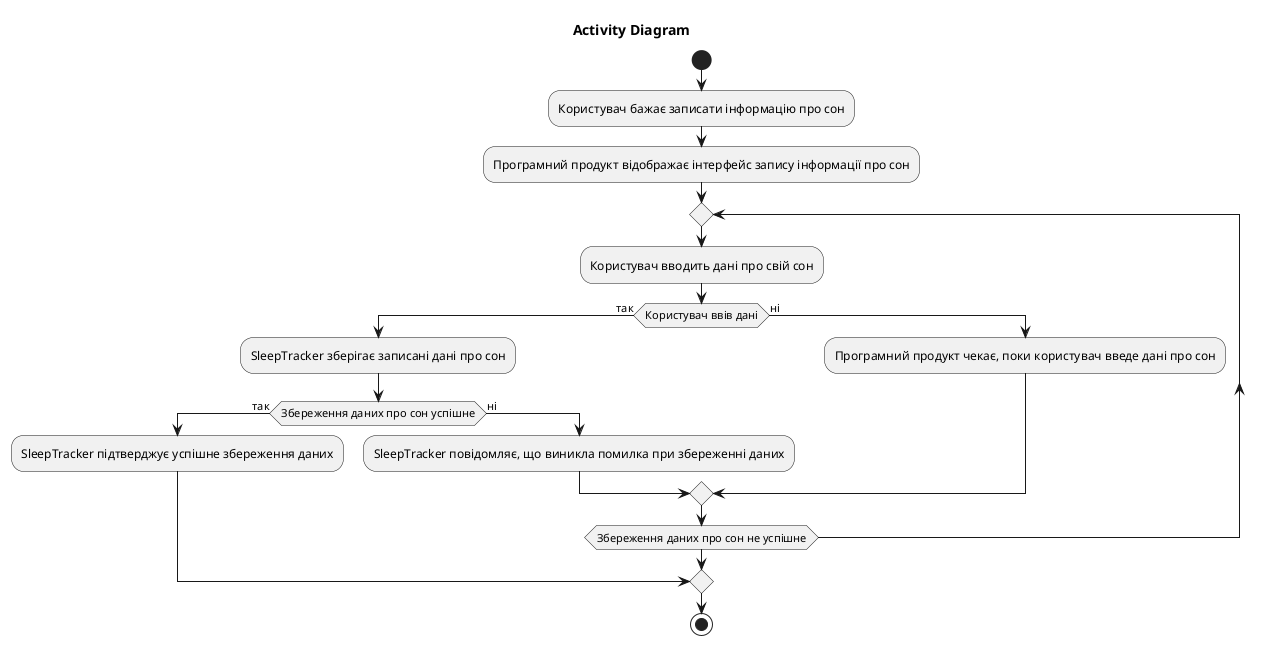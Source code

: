 @startuml

title Activity Diagram

start
:Користувач бажає записати інформацію про сон;
:Програмний продукт відображає інтерфейс запису інформації про сон;
repeat
  :Користувач вводить дані про свій сон;
  if (Користувач ввів дані) then (так)
    :SleepTracker зберігає записані дані про сон;
    if (Збереження даних про сон успішне) then (так)
      :SleepTracker підтверджує успішне збереження даних;
      break
    else (ні)
      :SleepTracker повідомляє, що виникла помилка при збереженні даних;
    endif
  else (ні)
    :Програмний продукт чекає, поки користувач введе дані про сон;
  endif
repeat while (Збереження даних про сон не успішне)
stop
@enduml
